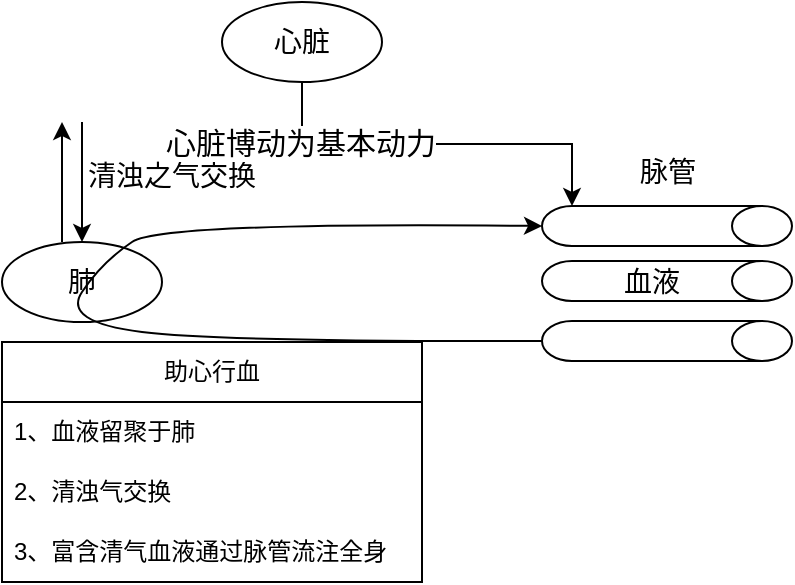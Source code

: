 <mxfile version="23.1.6" type="github">
  <diagram name="第 1 页" id="1hLsykektizqz7VEqxnx">
    <mxGraphModel dx="1050" dy="557" grid="1" gridSize="10" guides="1" tooltips="1" connect="1" arrows="1" fold="1" page="1" pageScale="1" pageWidth="827" pageHeight="1169" math="0" shadow="0">
      <root>
        <mxCell id="0" />
        <mxCell id="1" parent="0" />
        <mxCell id="qwoRVTNMz4L9As0gr5nr-1" value="肺" style="ellipse;whiteSpace=wrap;html=1;fontSize=14;" vertex="1" parent="1">
          <mxGeometry x="120" y="160" width="80" height="40" as="geometry" />
        </mxCell>
        <mxCell id="qwoRVTNMz4L9As0gr5nr-5" value="" style="group" vertex="1" connectable="0" parent="1">
          <mxGeometry x="390" y="142" width="125" height="77.5" as="geometry" />
        </mxCell>
        <mxCell id="qwoRVTNMz4L9As0gr5nr-2" value="" style="shape=cylinder3;whiteSpace=wrap;html=1;boundedLbl=1;backgroundOutline=1;size=15;rotation=90;" vertex="1" parent="qwoRVTNMz4L9As0gr5nr-5">
          <mxGeometry x="52.5" y="-52.5" width="20" height="125" as="geometry" />
        </mxCell>
        <mxCell id="qwoRVTNMz4L9As0gr5nr-3" value="" style="shape=cylinder3;whiteSpace=wrap;html=1;boundedLbl=1;backgroundOutline=1;size=15;rotation=90;" vertex="1" parent="qwoRVTNMz4L9As0gr5nr-5">
          <mxGeometry x="52.5" y="-25" width="20" height="125" as="geometry" />
        </mxCell>
        <mxCell id="qwoRVTNMz4L9As0gr5nr-4" value="" style="shape=cylinder3;whiteSpace=wrap;html=1;boundedLbl=1;backgroundOutline=1;size=15;rotation=90;" vertex="1" parent="qwoRVTNMz4L9As0gr5nr-5">
          <mxGeometry x="52.5" y="5" width="20" height="125" as="geometry" />
        </mxCell>
        <mxCell id="qwoRVTNMz4L9As0gr5nr-13" value="血液" style="text;html=1;align=center;verticalAlign=middle;whiteSpace=wrap;rounded=0;fontSize=14;" vertex="1" parent="qwoRVTNMz4L9As0gr5nr-5">
          <mxGeometry x="25" y="23" width="60" height="30" as="geometry" />
        </mxCell>
        <mxCell id="qwoRVTNMz4L9As0gr5nr-12" value="" style="curved=1;endArrow=classic;html=1;rounded=0;entryX=0.5;entryY=1;entryDx=0;entryDy=0;entryPerimeter=0;exitX=0.5;exitY=1;exitDx=0;exitDy=0;exitPerimeter=0;" edge="1" parent="qwoRVTNMz4L9As0gr5nr-5" source="qwoRVTNMz4L9As0gr5nr-4" target="qwoRVTNMz4L9As0gr5nr-2">
          <mxGeometry width="50" height="50" relative="1" as="geometry">
            <mxPoint x="-85" y="68" as="sourcePoint" />
            <mxPoint x="-250" y="118" as="targetPoint" />
            <Array as="points">
              <mxPoint x="-160" y="68" />
              <mxPoint x="-240" y="58" />
              <mxPoint x="-220" y="28" />
              <mxPoint x="-190" y="8" />
            </Array>
          </mxGeometry>
        </mxCell>
        <mxCell id="qwoRVTNMz4L9As0gr5nr-7" value="脉管" style="text;html=1;align=center;verticalAlign=middle;whiteSpace=wrap;rounded=0;fontSize=14;" vertex="1" parent="1">
          <mxGeometry x="422.5" y="110" width="60" height="30" as="geometry" />
        </mxCell>
        <mxCell id="qwoRVTNMz4L9As0gr5nr-8" value="" style="endArrow=classic;html=1;rounded=0;" edge="1" parent="1">
          <mxGeometry width="50" height="50" relative="1" as="geometry">
            <mxPoint x="150" y="160" as="sourcePoint" />
            <mxPoint x="150" y="100" as="targetPoint" />
          </mxGeometry>
        </mxCell>
        <mxCell id="qwoRVTNMz4L9As0gr5nr-9" value="" style="endArrow=classic;html=1;rounded=0;" edge="1" parent="1" target="qwoRVTNMz4L9As0gr5nr-1">
          <mxGeometry width="50" height="50" relative="1" as="geometry">
            <mxPoint x="160" y="100" as="sourcePoint" />
            <mxPoint x="220" y="70" as="targetPoint" />
          </mxGeometry>
        </mxCell>
        <mxCell id="qwoRVTNMz4L9As0gr5nr-10" value="清浊之气交换" style="text;html=1;align=center;verticalAlign=middle;whiteSpace=wrap;rounded=0;fontSize=14;" vertex="1" parent="1">
          <mxGeometry x="160" y="112" width="90" height="30" as="geometry" />
        </mxCell>
        <mxCell id="qwoRVTNMz4L9As0gr5nr-18" value="助心行血" style="swimlane;fontStyle=0;childLayout=stackLayout;horizontal=1;startSize=30;horizontalStack=0;resizeParent=1;resizeParentMax=0;resizeLast=0;collapsible=1;marginBottom=0;whiteSpace=wrap;html=1;" vertex="1" parent="1">
          <mxGeometry x="120" y="210" width="210" height="120" as="geometry" />
        </mxCell>
        <mxCell id="qwoRVTNMz4L9As0gr5nr-19" value="1、血液留聚于肺" style="text;strokeColor=none;fillColor=none;align=left;verticalAlign=middle;spacingLeft=4;spacingRight=4;overflow=hidden;points=[[0,0.5],[1,0.5]];portConstraint=eastwest;rotatable=0;whiteSpace=wrap;html=1;" vertex="1" parent="qwoRVTNMz4L9As0gr5nr-18">
          <mxGeometry y="30" width="210" height="30" as="geometry" />
        </mxCell>
        <mxCell id="qwoRVTNMz4L9As0gr5nr-20" value="2、清浊气交换" style="text;strokeColor=none;fillColor=none;align=left;verticalAlign=middle;spacingLeft=4;spacingRight=4;overflow=hidden;points=[[0,0.5],[1,0.5]];portConstraint=eastwest;rotatable=0;whiteSpace=wrap;html=1;" vertex="1" parent="qwoRVTNMz4L9As0gr5nr-18">
          <mxGeometry y="60" width="210" height="30" as="geometry" />
        </mxCell>
        <mxCell id="qwoRVTNMz4L9As0gr5nr-21" value="3、富含清气血液通过脉管流注全身" style="text;strokeColor=none;fillColor=none;align=left;verticalAlign=middle;spacingLeft=4;spacingRight=4;overflow=hidden;points=[[0,0.5],[1,0.5]];portConstraint=eastwest;rotatable=0;whiteSpace=wrap;html=1;" vertex="1" parent="qwoRVTNMz4L9As0gr5nr-18">
          <mxGeometry y="90" width="210" height="30" as="geometry" />
        </mxCell>
        <mxCell id="qwoRVTNMz4L9As0gr5nr-22" value="心脏" style="ellipse;whiteSpace=wrap;html=1;fontSize=14;" vertex="1" parent="1">
          <mxGeometry x="230" y="40" width="80" height="40" as="geometry" />
        </mxCell>
        <mxCell id="qwoRVTNMz4L9As0gr5nr-23" style="edgeStyle=orthogonalEdgeStyle;rounded=0;orthogonalLoop=1;jettySize=auto;html=1;exitX=0.5;exitY=1;exitDx=0;exitDy=0;entryX=0;entryY=1;entryDx=0;entryDy=-15;entryPerimeter=0;" edge="1" parent="1" source="qwoRVTNMz4L9As0gr5nr-22" target="qwoRVTNMz4L9As0gr5nr-2">
          <mxGeometry relative="1" as="geometry" />
        </mxCell>
        <mxCell id="qwoRVTNMz4L9As0gr5nr-24" value="心脏博动为基本动力" style="edgeLabel;html=1;align=center;verticalAlign=middle;resizable=0;points=[];fontSize=15;" vertex="1" connectable="0" parent="qwoRVTNMz4L9As0gr5nr-23">
          <mxGeometry x="-0.696" y="-1" relative="1" as="geometry">
            <mxPoint as="offset" />
          </mxGeometry>
        </mxCell>
      </root>
    </mxGraphModel>
  </diagram>
</mxfile>
